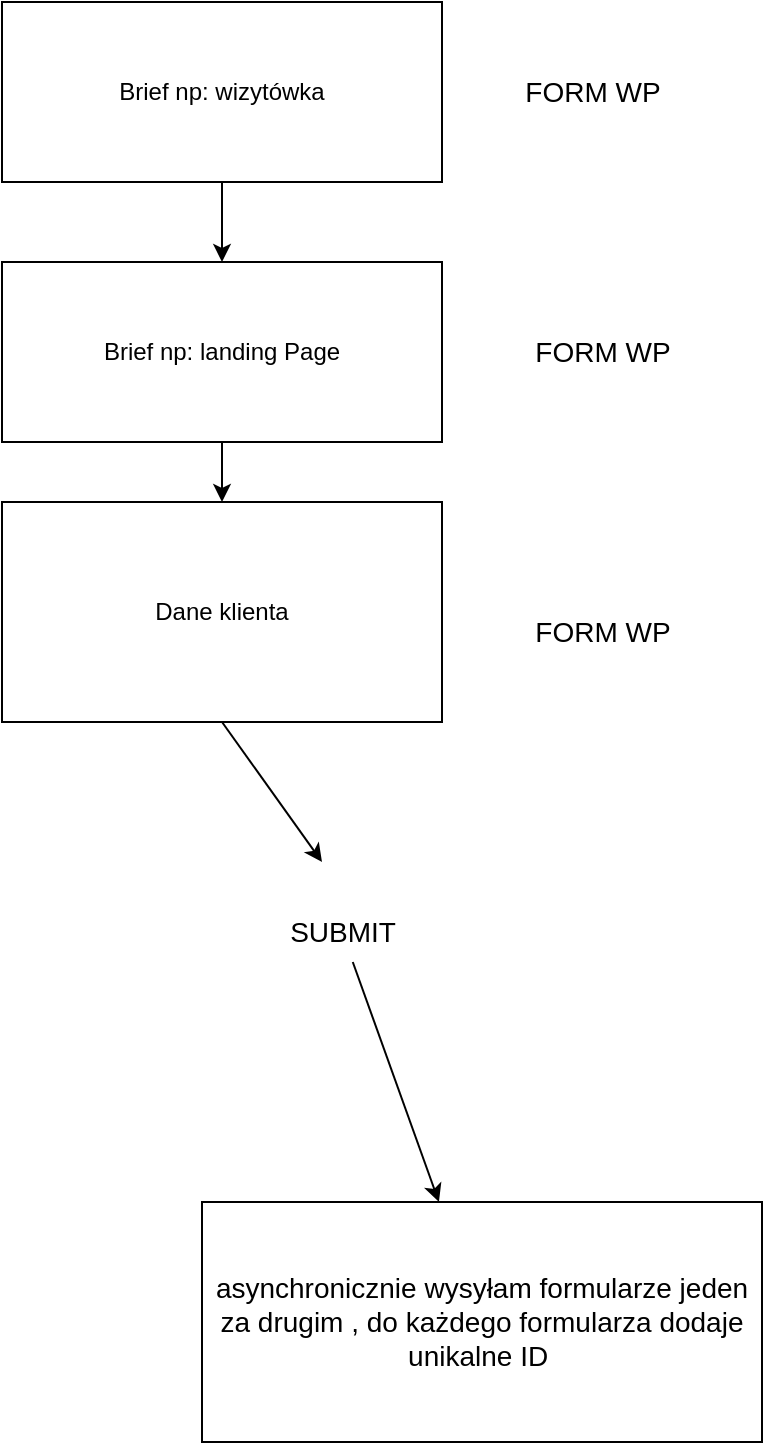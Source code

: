 <mxfile>
    <diagram id="iSra0LKfSj2-LkBS21tI" name="Page-1">
        <mxGraphModel dx="1116" dy="1042" grid="1" gridSize="10" guides="1" tooltips="1" connect="1" arrows="1" fold="1" page="1" pageScale="1" pageWidth="850" pageHeight="1100" math="0" shadow="0">
            <root>
                <mxCell id="0"/>
                <mxCell id="1" parent="0"/>
                <mxCell id="9" style="edgeStyle=none;html=1;entryX=0.5;entryY=0;entryDx=0;entryDy=0;" edge="1" parent="1" source="2" target="3">
                    <mxGeometry relative="1" as="geometry"/>
                </mxCell>
                <mxCell id="2" value="Brief np: wizytówka&lt;br&gt;" style="whiteSpace=wrap;html=1;" vertex="1" parent="1">
                    <mxGeometry x="170" y="40" width="220" height="90" as="geometry"/>
                </mxCell>
                <mxCell id="10" style="edgeStyle=none;html=1;exitX=0.5;exitY=1;exitDx=0;exitDy=0;entryX=0.5;entryY=0;entryDx=0;entryDy=0;" edge="1" parent="1" source="3" target="4">
                    <mxGeometry relative="1" as="geometry"/>
                </mxCell>
                <mxCell id="3" value="Brief np: landing Page" style="whiteSpace=wrap;html=1;" vertex="1" parent="1">
                    <mxGeometry x="170" y="170" width="220" height="90" as="geometry"/>
                </mxCell>
                <mxCell id="8" style="edgeStyle=none;html=1;exitX=0.5;exitY=1;exitDx=0;exitDy=0;" edge="1" parent="1" source="4">
                    <mxGeometry relative="1" as="geometry">
                        <mxPoint x="330" y="470" as="targetPoint"/>
                    </mxGeometry>
                </mxCell>
                <mxCell id="4" value="Dane klienta" style="whiteSpace=wrap;html=1;" vertex="1" parent="1">
                    <mxGeometry x="170" y="290" width="220" height="110" as="geometry"/>
                </mxCell>
                <mxCell id="11" value="&lt;font style=&quot;font-size: 14px;&quot;&gt;FORM WP&lt;/font&gt;" style="text;html=1;align=center;verticalAlign=middle;resizable=0;points=[];autosize=1;strokeColor=none;fillColor=none;" vertex="1" parent="1">
                    <mxGeometry x="420" y="70" width="90" height="30" as="geometry"/>
                </mxCell>
                <mxCell id="12" value="&lt;font style=&quot;font-size: 14px;&quot;&gt;FORM WP&lt;/font&gt;" style="text;html=1;align=center;verticalAlign=middle;resizable=0;points=[];autosize=1;strokeColor=none;fillColor=none;" vertex="1" parent="1">
                    <mxGeometry x="425" y="200" width="90" height="30" as="geometry"/>
                </mxCell>
                <mxCell id="13" value="&lt;font style=&quot;font-size: 14px;&quot;&gt;FORM WP&lt;/font&gt;" style="text;html=1;align=center;verticalAlign=middle;resizable=0;points=[];autosize=1;strokeColor=none;fillColor=none;" vertex="1" parent="1">
                    <mxGeometry x="425" y="340" width="90" height="30" as="geometry"/>
                </mxCell>
                <mxCell id="16" value="" style="edgeStyle=none;html=1;fontSize=14;" edge="1" parent="1" source="14" target="15">
                    <mxGeometry relative="1" as="geometry"/>
                </mxCell>
                <mxCell id="14" value="&lt;font style=&quot;font-size: 14px;&quot;&gt;SUBMIT&lt;/font&gt;" style="text;html=1;align=center;verticalAlign=middle;resizable=0;points=[];autosize=1;strokeColor=none;fillColor=none;" vertex="1" parent="1">
                    <mxGeometry x="300" y="490" width="80" height="30" as="geometry"/>
                </mxCell>
                <mxCell id="15" value="asynchronicznie wysyłam formularze jeden za drugim , do każdego formularza dodaje unikalne ID&amp;nbsp;" style="whiteSpace=wrap;html=1;fontSize=14;" vertex="1" parent="1">
                    <mxGeometry x="270" y="640" width="280" height="120" as="geometry"/>
                </mxCell>
            </root>
        </mxGraphModel>
    </diagram>
</mxfile>